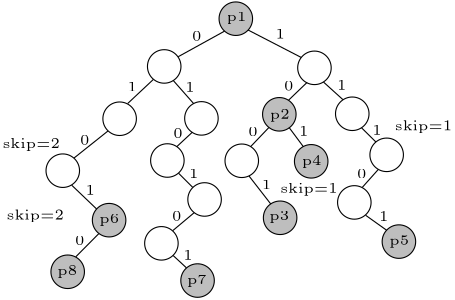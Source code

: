 <?xml version="1.0"?>
<!DOCTYPE ipe SYSTEM "ipe.dtd">
<ipe version="70218" creator="Ipe 7.2.28">
<info created="D:20241101152906" modified="D:20241101154156"/>
<ipestyle name="basic">
<symbol name="arrow/arc(spx)">
<path stroke="sym-stroke" fill="sym-stroke" pen="sym-pen">
0 0 m
-1 0.333 l
-1 -0.333 l
h
</path>
</symbol>
<symbol name="arrow/farc(spx)">
<path stroke="sym-stroke" fill="white" pen="sym-pen">
0 0 m
-1 0.333 l
-1 -0.333 l
h
</path>
</symbol>
<symbol name="arrow/ptarc(spx)">
<path stroke="sym-stroke" fill="sym-stroke" pen="sym-pen">
0 0 m
-1 0.333 l
-0.8 0 l
-1 -0.333 l
h
</path>
</symbol>
<symbol name="arrow/fptarc(spx)">
<path stroke="sym-stroke" fill="white" pen="sym-pen">
0 0 m
-1 0.333 l
-0.8 0 l
-1 -0.333 l
h
</path>
</symbol>
<symbol name="mark/circle(sx)" transformations="translations">
<path fill="sym-stroke">
0.6 0 0 0.6 0 0 e
0.4 0 0 0.4 0 0 e
</path>
</symbol>
<symbol name="mark/disk(sx)" transformations="translations">
<path fill="sym-stroke">
0.6 0 0 0.6 0 0 e
</path>
</symbol>
<symbol name="mark/fdisk(sfx)" transformations="translations">
<group>
<path fill="sym-fill">
0.5 0 0 0.5 0 0 e
</path>
<path fill="sym-stroke" fillrule="eofill">
0.6 0 0 0.6 0 0 e
0.4 0 0 0.4 0 0 e
</path>
</group>
</symbol>
<symbol name="mark/box(sx)" transformations="translations">
<path fill="sym-stroke" fillrule="eofill">
-0.6 -0.6 m
0.6 -0.6 l
0.6 0.6 l
-0.6 0.6 l
h
-0.4 -0.4 m
0.4 -0.4 l
0.4 0.4 l
-0.4 0.4 l
h
</path>
</symbol>
<symbol name="mark/square(sx)" transformations="translations">
<path fill="sym-stroke">
-0.6 -0.6 m
0.6 -0.6 l
0.6 0.6 l
-0.6 0.6 l
h
</path>
</symbol>
<symbol name="mark/fsquare(sfx)" transformations="translations">
<group>
<path fill="sym-fill">
-0.5 -0.5 m
0.5 -0.5 l
0.5 0.5 l
-0.5 0.5 l
h
</path>
<path fill="sym-stroke" fillrule="eofill">
-0.6 -0.6 m
0.6 -0.6 l
0.6 0.6 l
-0.6 0.6 l
h
-0.4 -0.4 m
0.4 -0.4 l
0.4 0.4 l
-0.4 0.4 l
h
</path>
</group>
</symbol>
<symbol name="mark/cross(sx)" transformations="translations">
<group>
<path fill="sym-stroke">
-0.43 -0.57 m
0.57 0.43 l
0.43 0.57 l
-0.57 -0.43 l
h
</path>
<path fill="sym-stroke">
-0.43 0.57 m
0.57 -0.43 l
0.43 -0.57 l
-0.57 0.43 l
h
</path>
</group>
</symbol>
<symbol name="arrow/fnormal(spx)">
<path stroke="sym-stroke" fill="white" pen="sym-pen">
0 0 m
-1 0.333 l
-1 -0.333 l
h
</path>
</symbol>
<symbol name="arrow/pointed(spx)">
<path stroke="sym-stroke" fill="sym-stroke" pen="sym-pen">
0 0 m
-1 0.333 l
-0.8 0 l
-1 -0.333 l
h
</path>
</symbol>
<symbol name="arrow/fpointed(spx)">
<path stroke="sym-stroke" fill="white" pen="sym-pen">
0 0 m
-1 0.333 l
-0.8 0 l
-1 -0.333 l
h
</path>
</symbol>
<symbol name="arrow/linear(spx)">
<path stroke="sym-stroke" pen="sym-pen">
-1 0.333 m
0 0 l
-1 -0.333 l
</path>
</symbol>
<symbol name="arrow/fdouble(spx)">
<path stroke="sym-stroke" fill="white" pen="sym-pen">
0 0 m
-1 0.333 l
-1 -0.333 l
h
-1 0 m
-2 0.333 l
-2 -0.333 l
h
</path>
</symbol>
<symbol name="arrow/double(spx)">
<path stroke="sym-stroke" fill="sym-stroke" pen="sym-pen">
0 0 m
-1 0.333 l
-1 -0.333 l
h
-1 0 m
-2 0.333 l
-2 -0.333 l
h
</path>
</symbol>
<symbol name="arrow/mid-normal(spx)">
<path stroke="sym-stroke" fill="sym-stroke" pen="sym-pen">
0.5 0 m
-0.5 0.333 l
-0.5 -0.333 l
h
</path>
</symbol>
<symbol name="arrow/mid-fnormal(spx)">
<path stroke="sym-stroke" fill="white" pen="sym-pen">
0.5 0 m
-0.5 0.333 l
-0.5 -0.333 l
h
</path>
</symbol>
<symbol name="arrow/mid-pointed(spx)">
<path stroke="sym-stroke" fill="sym-stroke" pen="sym-pen">
0.5 0 m
-0.5 0.333 l
-0.3 0 l
-0.5 -0.333 l
h
</path>
</symbol>
<symbol name="arrow/mid-fpointed(spx)">
<path stroke="sym-stroke" fill="white" pen="sym-pen">
0.5 0 m
-0.5 0.333 l
-0.3 0 l
-0.5 -0.333 l
h
</path>
</symbol>
<symbol name="arrow/mid-double(spx)">
<path stroke="sym-stroke" fill="sym-stroke" pen="sym-pen">
1 0 m
0 0.333 l
0 -0.333 l
h
0 0 m
-1 0.333 l
-1 -0.333 l
h
</path>
</symbol>
<symbol name="arrow/mid-fdouble(spx)">
<path stroke="sym-stroke" fill="white" pen="sym-pen">
1 0 m
0 0.333 l
0 -0.333 l
h
0 0 m
-1 0.333 l
-1 -0.333 l
h
</path>
</symbol>
<anglesize name="22.5 deg" value="22.5"/>
<anglesize name="30 deg" value="30"/>
<anglesize name="45 deg" value="45"/>
<anglesize name="60 deg" value="60"/>
<anglesize name="90 deg" value="90"/>
<arrowsize name="large" value="10"/>
<arrowsize name="small" value="5"/>
<arrowsize name="tiny" value="3"/>
<color name="blue" value="0 0 1"/>
<color name="brown" value="0.647 0.165 0.165"/>
<color name="darkblue" value="0 0 0.545"/>
<color name="darkcyan" value="0 0.545 0.545"/>
<color name="darkgray" value="0.663"/>
<color name="darkgreen" value="0 0.392 0"/>
<color name="darkmagenta" value="0.545 0 0.545"/>
<color name="darkorange" value="1 0.549 0"/>
<color name="darkred" value="0.545 0 0"/>
<color name="gold" value="1 0.843 0"/>
<color name="gray" value="0.745"/>
<color name="green" value="0 1 0"/>
<color name="lightblue" value="0.678 0.847 0.902"/>
<color name="lightcyan" value="0.878 1 1"/>
<color name="lightgray" value="0.827"/>
<color name="lightgreen" value="0.565 0.933 0.565"/>
<color name="lightyellow" value="1 1 0.878"/>
<color name="navy" value="0 0 0.502"/>
<color name="orange" value="1 0.647 0"/>
<color name="pink" value="1 0.753 0.796"/>
<color name="purple" value="0.627 0.125 0.941"/>
<color name="red" value="1 0 0"/>
<color name="seagreen" value="0.18 0.545 0.341"/>
<color name="turquoise" value="0.251 0.878 0.816"/>
<color name="violet" value="0.933 0.51 0.933"/>
<color name="yellow" value="1 1 0"/>
<dashstyle name="dash dot dotted" value="[4 2 1 2 1 2] 0"/>
<dashstyle name="dash dotted" value="[4 2 1 2] 0"/>
<dashstyle name="dashed" value="[4] 0"/>
<dashstyle name="dotted" value="[1 3] 0"/>
<gridsize name="10 pts (~3.5 mm)" value="10"/>
<gridsize name="14 pts (~5 mm)" value="14"/>
<gridsize name="16 pts (~6 mm)" value="16"/>
<gridsize name="20 pts (~7 mm)" value="20"/>
<gridsize name="28 pts (~10 mm)" value="28"/>
<gridsize name="32 pts (~12 mm)" value="32"/>
<gridsize name="4 pts" value="4"/>
<gridsize name="56 pts (~20 mm)" value="56"/>
<gridsize name="8 pts (~3 mm)" value="8"/>
<opacity name="10%" value="0.1"/>
<opacity name="30%" value="0.3"/>
<opacity name="50%" value="0.5"/>
<opacity name="75%" value="0.75"/>
<pen name="fat" value="1.2"/>
<pen name="heavier" value="0.8"/>
<pen name="ultrafat" value="2"/>
<symbolsize name="large" value="5"/>
<symbolsize name="small" value="2"/>
<symbolsize name="tiny" value="1.1"/>
<textsize name="Huge" value="\Huge"/>
<textsize name="LARGE" value="\LARGE"/>
<textsize name="Large" value="\Large"/>
<textsize name="footnote" value="\footnotesize"/>
<textsize name="huge" value="\huge"/>
<textsize name="large" value="\large"/>
<textsize name="script" value="\scriptsize"/>
<textsize name="small" value="\small"/>
<textsize name="tiny" value="\tiny"/>
<textstyle name="center" begin="\begin{center}" end="\end{center}"/>
<textstyle name="item" begin="\begin{itemize}\item{}" end="\end{itemize}"/>
<textstyle name="itemize" begin="\begin{itemize}" end="\end{itemize}"/>
<tiling name="falling" angle="-60" step="4" width="1"/>
<tiling name="rising" angle="30" step="4" width="1"/>
</ipestyle>
<page>
<layer name="alpha"/>
<view layers="alpha" active="alpha"/>
<path layer="alpha" matrix="1 0 0 1 10.9598 -92.9463" stroke="black" fill="gray">
6.03211 0 0 6.03211 237.647 676.186 e
</path>
<path matrix="1 0 0 1 -14.8175 -110.131" stroke="black">
6.03211 0 0 6.03211 237.647 676.186 e
</path>
<path matrix="1 0 0 1 39.2648 -110.636" stroke="black">
6.03211 0 0 6.03211 237.647 676.186 e
</path>
<path matrix="1 0 0 1 -30.8652 -128.959" stroke="black">
6.03211 0 0 6.03211 237.647 676.186 e
</path>
<path matrix="1 0 0 1 -1.42325 -128.832" stroke="black">
6.03211 0 0 6.03211 237.647 676.186 e
</path>
<path matrix="1 0 0 1 -51.3356 -147.66" stroke="black">
6.03211 0 0 6.03211 237.647 676.186 e
</path>
<path matrix="1 0 0 1 -34.656 -165.477" stroke="black" fill="gray">
6.03211 0 0 6.03211 237.647 676.186 e
</path>
<path matrix="1 0 0 1 -49.5666 -184.052" stroke="black" fill="gray">
6.03211 0 0 6.03211 237.647 676.186 e
</path>
<path stroke="black">
244.571 578.779 m
227.859 569.558 l
</path>
<path stroke="black">
252.985 579.182 m
272.176 569.27 l
</path>
<path stroke="black">
218.879 561.341 m
209.658 552.697 l
</path>
<path stroke="black">
226.025 561.053 m
233.459 552.639 l
</path>
<path stroke="black">
202.564 542.803 m
190.365 533.088 l
</path>
<path stroke="black">
189.515 523.307 m
198.52 514.701 l
</path>
<path stroke="black">
199.275 505.861 m
190.976 497.504 l
</path>
<text matrix="1 0 0 1 18.7917 -104.407" transformations="translations" pos="214.032 679.669" stroke="black" type="label" width="3.39" height="3.21" depth="0" valign="baseline" size="tiny">0</text>
<text matrix="1 0 0 1 -4.43284 -122.618" transformations="translations" pos="214.032 679.669" stroke="black" type="label" width="3.39" height="3.21" depth="0" valign="baseline" size="tiny">1</text>
<text matrix="1 0 0 1 -21.5514 -141.797" transformations="translations" pos="214.032 679.669" stroke="black" type="label" width="3.39" height="3.21" depth="0" valign="baseline" size="tiny">0</text>
<text matrix="1 0 0 1 -23.3022 -177.882" transformations="translations" pos="214.032 679.669" stroke="black" type="label" width="3.39" height="3.21" depth="0" valign="baseline" size="tiny">0</text>
<text matrix="1 0 0 1 65.7229 -108.192" transformations="translations" pos="164.723 665.142" stroke="black" type="label" width="3.39" height="3.21" depth="0" valign="baseline" size="tiny">1</text>
<text matrix="1 0 0 1 29.7861 -145.252" transformations="translations" pos="164.723 665.142" stroke="black" type="label" width="3.39" height="3.21" depth="0" valign="baseline" size="tiny">1</text>
<text matrix="1 0 0 1 98.1855 -89.0383" transformations="translations" pos="164.723 665.142" stroke="black" type="label" width="3.39" height="3.21" depth="0" valign="baseline" size="tiny">1</text>
<path matrix="1 0 0 1 -13.6802 -143.995" stroke="black">
6.03211 0 0 6.03211 237.647 676.186 e
</path>
<path matrix="1 0 0 1 -0.286035 -158.021" stroke="black">
6.03211 0 0 6.03211 237.647 676.186 e
</path>
<path matrix="1 0 0 1 -15.8284 -173.816" stroke="black">
6.03211 0 0 6.03211 237.647 676.186 e
</path>
<path matrix="1 0 0 1 -2.81324 -187.21" stroke="black" fill="gray">
6.03211 0 0 6.03211 237.647 676.186 e
</path>
<path stroke="black">
232.981 542.408 m
227.348 537.173 l
</path>
<path stroke="black">
227.969 527.636 m
233.115 522.49 l
</path>
<path stroke="black">
233.603 513.397 m
225.928 506.965 l
</path>
<path stroke="black">
226.017 498.004 m
230.852 493.524 l
</path>
<text matrix="1 0 0 1 66.9864 -139.277" transformations="translations" pos="164.723 665.142" stroke="black" type="label" width="3.39" height="3.21" depth="0" valign="baseline" size="tiny">1</text>
<text matrix="1 0 0 1 64.9646 -168.719" transformations="translations" pos="164.723 665.142" stroke="black" type="label" width="3.39" height="3.21" depth="0" valign="baseline" size="tiny">1</text>
<text matrix="1 0 0 1 11.5732 -169.163" transformations="translations" pos="214.032 679.669" stroke="black" type="label" width="3.39" height="3.21" depth="0" valign="baseline" size="tiny">0</text>
<text matrix="1 0 0 1 12.0786 -139.342" transformations="translations" pos="214.032 679.669" stroke="black" type="label" width="3.39" height="3.21" depth="0" valign="baseline" size="tiny">0</text>
<text matrix="1 0 0 1 -0.228514 -0.989341" transformations="translations" pos="245.523 583.363" stroke="black" type="label" width="7.126" height="3.219" depth="0.96" valign="baseline" size="tiny">p1</text>
<text matrix="1 0 0 1 -46.0715 -73.661" transformations="translations" pos="245.523 583.363" stroke="black" type="label" width="7.126" height="3.219" depth="0.96" valign="baseline" size="tiny">p6</text>
<text matrix="1 0 0 1 -61.1586 -92.3695" transformations="translations" pos="245.523 583.363" stroke="black" type="label" width="7.126" height="3.219" depth="0.96" valign="baseline" size="tiny">p8</text>
<text matrix="1 0 0 1 -14.5316 -95.6548" transformations="translations" pos="245.523 583.363" stroke="black" type="label" width="7.126" height="3.219" depth="0.96" valign="baseline" size="tiny">p7</text>
<path matrix="1 0 0 1 26.6199 -127.365" stroke="black" fill="gray">
6.03211 0 0 6.03211 237.647 676.186 e
</path>
<path matrix="1 0 0 1 52.8813 -127.171" stroke="black">
6.03211 0 0 6.03211 237.647 676.186 e
</path>
<path matrix="1 0 0 1 13.1001 -144.095" stroke="black">
6.03211 0 0 6.03211 237.647 676.186 e
</path>
<path matrix="1 0 0 1 38.0971 -144.289" stroke="black" fill="gray">
6.03211 0 0 6.03211 237.647 676.186 e
</path>
<path matrix="1 0 0 1 26.9117 -164.618" stroke="black" fill="gray">
6.03211 0 0 6.03211 237.647 676.186 e
</path>
<path stroke="black">
274.259 560.305 m
267.605 553.917 l
</path>
<path stroke="black">
280.159 560.438 m
287.168 554.094 l
</path>
<path stroke="black">
260.508 544.069 m
253.943 537.194 l
</path>
<path stroke="black">
267.783 544.069 m
272.928 537.149 l
</path>
<path stroke="black">
253.332 526.643 m
261.185 516.536 l
</path>
<path matrix="1 0 0 1 65.2647 -141.955" stroke="black">
6.03211 0 0 6.03211 237.647 676.186 e
</path>
<path matrix="1 0 0 1 53.6231 -159.085" stroke="black">
6.03211 0 0 6.03211 237.647 676.186 e
</path>
<path matrix="1 0 0 1 69.6717 -173.188" stroke="black" fill="gray">
6.03211 0 0 6.03211 237.647 676.186 e
</path>
<path stroke="black">
293.889 543.94 m
299.076 538.811 l
299.076 538.811 l
299.076 538.811 l
</path>
<path stroke="black">
299.882 528.957 m
294.12 522.502 l
</path>
<path stroke="black">
295.33 512.475 m
302.937 507.058 l
</path>
<text matrix="1 0 0 1 120.265 -107.518" transformations="translations" pos="164.723 665.142" stroke="black" type="label" width="3.39" height="3.21" depth="0" valign="baseline" size="tiny">1</text>
<text matrix="1 0 0 1 133.006 -123.664" transformations="translations" pos="164.723 665.142" stroke="black" type="label" width="3.39" height="3.21" depth="0" valign="baseline" size="tiny">1</text>
<text matrix="1 0 0 1 93.225 -143.311" transformations="translations" pos="164.723 665.142" stroke="black" type="label" width="3.39" height="3.21" depth="0" valign="baseline" size="tiny">1</text>
<text matrix="1 0 0 1 106.647 -124.053" transformations="translations" pos="164.723 665.142" stroke="black" type="label" width="3.39" height="3.21" depth="0" valign="baseline" size="tiny">1</text>
<text matrix="1 0 0 1 135.438 -154.691" transformations="translations" pos="164.723 665.142" stroke="black" type="label" width="3.39" height="3.21" depth="0" valign="baseline" size="tiny">1</text>
<text matrix="1 0 0 1 51.959 -122.304" transformations="translations" pos="214.032 679.669" stroke="black" type="label" width="3.39" height="3.21" depth="0" valign="baseline" size="tiny">0</text>
<text matrix="1 0 0 1 39.0228 -138.741" transformations="translations" pos="214.032 679.669" stroke="black" type="label" width="3.39" height="3.21" depth="0" valign="baseline" size="tiny">0</text>
<text matrix="1 0 0 1 78.2204 -153.915" transformations="translations" pos="214.032 679.669" stroke="black" type="label" width="3.39" height="3.21" depth="0" valign="baseline" size="tiny">0</text>
<text matrix="1 0 0 1 58.32 -81.5514" transformations="translations" pos="245.523 583.363" stroke="black" type="label" width="7.126" height="3.219" depth="0.96" valign="baseline" size="tiny">p5</text>
<text matrix="1 0 0 1 15.1345 -72.603" transformations="translations" pos="245.523 583.363" stroke="black" type="label" width="7.126" height="3.219" depth="0.96" valign="baseline" size="tiny">p3</text>
<text matrix="1 0 0 1 26.8063 -52.7611" transformations="translations" pos="245.523 583.363" stroke="black" type="label" width="7.126" height="3.219" depth="0.96" valign="baseline" size="tiny">p4</text>
<text matrix="1 0 0 1 15.3291 -36.1288" transformations="translations" pos="245.523 583.363" stroke="black" type="label" width="7.126" height="3.219" depth="0.96" valign="baseline" size="tiny">p2</text>
<text matrix="1 0 0 1 -3.20973 -2.04256" transformations="translations" pos="267.91 522.615" stroke="black" type="label" width="20.548" height="3.468" depth="0.96" valign="baseline" size="tiny">skip=1</text>
<text matrix="1 0 0 1 38.0305 20.4257" transformations="translations" pos="267.91 522.615" stroke="black" type="label" width="20.548" height="3.468" depth="0.96" valign="baseline" size="tiny">skip=1</text>
<text matrix="1 0 0 1 -103.198 14.1035" transformations="translations" pos="267.91 522.615" stroke="black" type="label" width="20.548" height="3.468" depth="0.96" valign="baseline" size="tiny">skip=2</text>
<text matrix="1 0 0 1 -101.739 -11.6716" transformations="translations" pos="267.91 522.615" stroke="black" type="label" width="20.548" height="3.468" depth="0.96" valign="baseline" size="tiny">skip=2</text>
</page>
</ipe>
